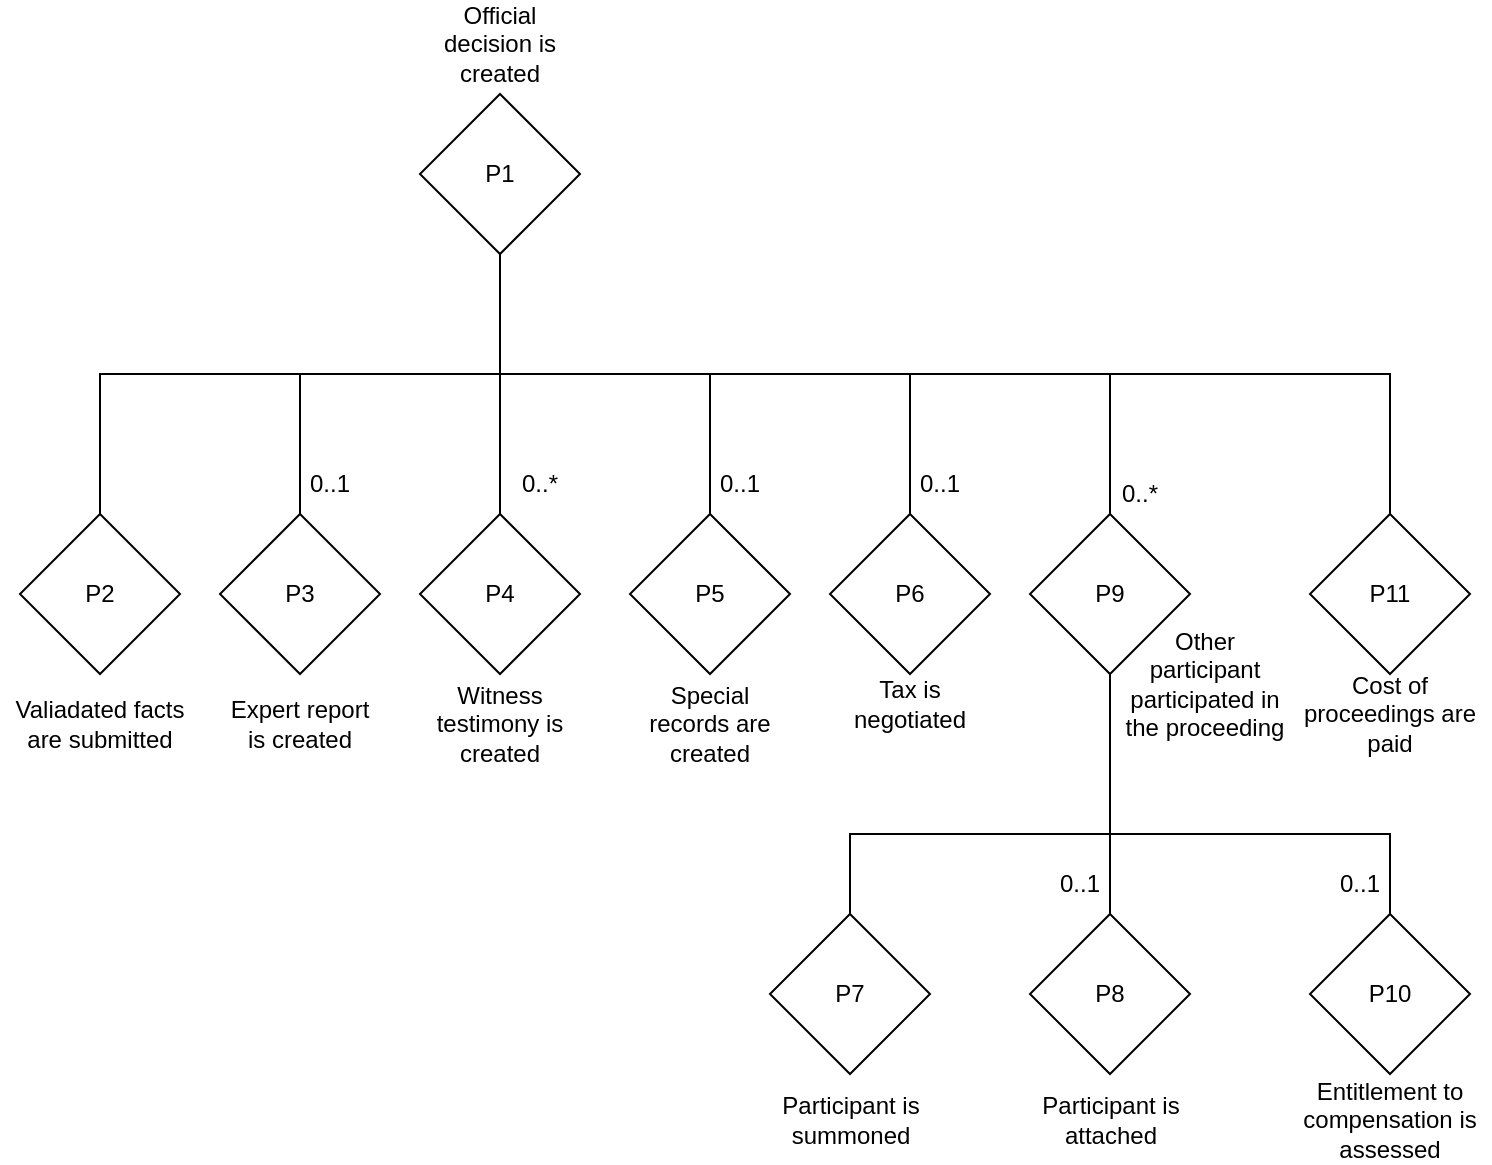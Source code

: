<mxfile version="20.8.5" type="google"><diagram id="liMgJg6WNxcFowSydeC9" name="Page-1"><mxGraphModel grid="1" page="1" gridSize="10" guides="1" tooltips="1" connect="1" arrows="1" fold="1" pageScale="1" pageWidth="827" pageHeight="1169" math="0" shadow="0"><root><mxCell id="0"/><mxCell id="1" parent="0"/><mxCell id="t2yHlB-I6tFvPWev6tcu-1" value="P1" style="rhombus;whiteSpace=wrap;html=1;" vertex="1" parent="1"><mxGeometry x="-280" y="-80" width="80" height="80" as="geometry"/></mxCell><mxCell id="t2yHlB-I6tFvPWev6tcu-43" style="edgeStyle=orthogonalEdgeStyle;rounded=0;orthogonalLoop=1;jettySize=auto;html=1;endArrow=none;endFill=0;entryX=0.5;entryY=1;entryDx=0;entryDy=0;exitX=0.5;exitY=0;exitDx=0;exitDy=0;" edge="1" parent="1" source="t2yHlB-I6tFvPWev6tcu-3" target="t2yHlB-I6tFvPWev6tcu-1"><mxGeometry relative="1" as="geometry"><mxPoint x="-80" y="260" as="targetPoint"/><Array as="points"><mxPoint x="-440" y="60"/><mxPoint x="-240" y="60"/></Array></mxGeometry></mxCell><mxCell id="t2yHlB-I6tFvPWev6tcu-3" value="P2" style="rhombus;whiteSpace=wrap;html=1;" vertex="1" parent="1"><mxGeometry x="-480" y="130" width="80" height="80" as="geometry"/></mxCell><mxCell id="t2yHlB-I6tFvPWev6tcu-42" style="edgeStyle=orthogonalEdgeStyle;rounded=0;orthogonalLoop=1;jettySize=auto;html=1;endArrow=none;endFill=0;" edge="1" parent="1" source="t2yHlB-I6tFvPWev6tcu-4"><mxGeometry relative="1" as="geometry"><mxPoint x="-340" y="60" as="targetPoint"/><Array as="points"><mxPoint x="-340" y="65"/></Array></mxGeometry></mxCell><mxCell id="t2yHlB-I6tFvPWev6tcu-4" value="P3" style="rhombus;whiteSpace=wrap;html=1;" vertex="1" parent="1"><mxGeometry x="-380" y="130" width="80" height="80" as="geometry"/></mxCell><mxCell id="qvNKge9X_Sd8Qf3Kg1_W-1" style="edgeStyle=orthogonalEdgeStyle;rounded=0;orthogonalLoop=1;jettySize=auto;html=1;endArrow=none;endFill=0;" edge="1" parent="1" source="t2yHlB-I6tFvPWev6tcu-5"><mxGeometry relative="1" as="geometry"><mxPoint x="-240" y="60" as="targetPoint"/></mxGeometry></mxCell><mxCell id="t2yHlB-I6tFvPWev6tcu-5" value="P4" style="rhombus;whiteSpace=wrap;html=1;" vertex="1" parent="1"><mxGeometry x="-280" y="130" width="80" height="80" as="geometry"/></mxCell><mxCell id="qvNKge9X_Sd8Qf3Kg1_W-4" style="edgeStyle=orthogonalEdgeStyle;rounded=0;orthogonalLoop=1;jettySize=auto;html=1;endArrow=none;endFill=0;" edge="1" parent="1" source="t2yHlB-I6tFvPWev6tcu-8"><mxGeometry relative="1" as="geometry"><mxPoint x="-240" y="60" as="targetPoint"/><Array as="points"><mxPoint x="-135" y="60"/></Array></mxGeometry></mxCell><mxCell id="t2yHlB-I6tFvPWev6tcu-8" value="P5" style="rhombus;whiteSpace=wrap;html=1;" vertex="1" parent="1"><mxGeometry x="-175" y="130" width="80" height="80" as="geometry"/></mxCell><mxCell id="qvNKge9X_Sd8Qf3Kg1_W-5" style="edgeStyle=orthogonalEdgeStyle;rounded=0;orthogonalLoop=1;jettySize=auto;html=1;endArrow=none;endFill=0;" edge="1" parent="1" source="t2yHlB-I6tFvPWev6tcu-9"><mxGeometry relative="1" as="geometry"><mxPoint x="-240" y="60" as="targetPoint"/><Array as="points"><mxPoint x="-35" y="60"/></Array></mxGeometry></mxCell><mxCell id="t2yHlB-I6tFvPWev6tcu-9" value="P6" style="rhombus;whiteSpace=wrap;html=1;" vertex="1" parent="1"><mxGeometry x="-75" y="130" width="80" height="80" as="geometry"/></mxCell><mxCell id="IILsUOJ8ZVxWDTHtAo_E-11" style="edgeStyle=orthogonalEdgeStyle;rounded=0;orthogonalLoop=1;jettySize=auto;html=1;entryX=0.5;entryY=1;entryDx=0;entryDy=0;endArrow=none;endFill=0;" edge="1" parent="1" source="t2yHlB-I6tFvPWev6tcu-10" target="IILsUOJ8ZVxWDTHtAo_E-4"><mxGeometry relative="1" as="geometry"><Array as="points"><mxPoint x="-65" y="290"/><mxPoint x="65" y="290"/></Array></mxGeometry></mxCell><mxCell id="t2yHlB-I6tFvPWev6tcu-10" value="P7" style="rhombus;whiteSpace=wrap;html=1;" vertex="1" parent="1"><mxGeometry x="-105" y="330" width="80" height="80" as="geometry"/></mxCell><mxCell id="IILsUOJ8ZVxWDTHtAo_E-10" style="edgeStyle=orthogonalEdgeStyle;rounded=0;orthogonalLoop=1;jettySize=auto;html=1;entryX=0.5;entryY=1;entryDx=0;entryDy=0;endArrow=none;endFill=0;" edge="1" parent="1" source="t2yHlB-I6tFvPWev6tcu-11" target="IILsUOJ8ZVxWDTHtAo_E-4"><mxGeometry relative="1" as="geometry"/></mxCell><mxCell id="t2yHlB-I6tFvPWev6tcu-11" value="P8" style="rhombus;whiteSpace=wrap;html=1;" vertex="1" parent="1"><mxGeometry x="25" y="330" width="80" height="80" as="geometry"/></mxCell><mxCell id="t2yHlB-I6tFvPWev6tcu-15" value="P10" style="rhombus;whiteSpace=wrap;html=1;" vertex="1" parent="1"><mxGeometry x="165" y="330" width="80" height="80" as="geometry"/></mxCell><mxCell id="qvNKge9X_Sd8Qf3Kg1_W-9" style="edgeStyle=orthogonalEdgeStyle;rounded=0;orthogonalLoop=1;jettySize=auto;html=1;endArrow=none;endFill=0;" edge="1" parent="1" source="t2yHlB-I6tFvPWev6tcu-16"><mxGeometry relative="1" as="geometry"><mxPoint x="65" y="70" as="targetPoint"/><Array as="points"><mxPoint x="205" y="60"/><mxPoint x="65" y="60"/></Array></mxGeometry></mxCell><mxCell id="t2yHlB-I6tFvPWev6tcu-16" value="P11" style="rhombus;whiteSpace=wrap;html=1;" vertex="1" parent="1"><mxGeometry x="165" y="130" width="80" height="80" as="geometry"/></mxCell><mxCell id="t2yHlB-I6tFvPWev6tcu-17" value="Valiadated facts are submitted" style="text;html=1;strokeColor=none;fillColor=none;align=center;verticalAlign=middle;whiteSpace=wrap;rounded=0;" vertex="1" parent="1"><mxGeometry x="-490" y="225" width="100" height="20" as="geometry"/></mxCell><mxCell id="t2yHlB-I6tFvPWev6tcu-20" value="Expert report is created" style="text;html=1;strokeColor=none;fillColor=none;align=center;verticalAlign=middle;whiteSpace=wrap;rounded=0;" vertex="1" parent="1"><mxGeometry x="-380" y="225" width="80" height="20" as="geometry"/></mxCell><mxCell id="t2yHlB-I6tFvPWev6tcu-21" value="Witness testimony is created" style="text;html=1;strokeColor=none;fillColor=none;align=center;verticalAlign=middle;whiteSpace=wrap;rounded=0;" vertex="1" parent="1"><mxGeometry x="-285" y="225" width="90" height="20" as="geometry"/></mxCell><mxCell id="t2yHlB-I6tFvPWev6tcu-23" value="Tax is negotiated" style="text;html=1;strokeColor=none;fillColor=none;align=center;verticalAlign=middle;whiteSpace=wrap;rounded=0;" vertex="1" parent="1"><mxGeometry x="-60" y="215" width="50" height="20" as="geometry"/></mxCell><mxCell id="t2yHlB-I6tFvPWev6tcu-24" value="Participant is summoned" style="text;html=1;strokeColor=none;fillColor=none;align=center;verticalAlign=middle;whiteSpace=wrap;rounded=0;" vertex="1" parent="1"><mxGeometry x="-107.5" y="423" width="85" height="20" as="geometry"/></mxCell><mxCell id="t2yHlB-I6tFvPWev6tcu-25" value="Participant is attached" style="text;html=1;strokeColor=none;fillColor=none;align=center;verticalAlign=middle;whiteSpace=wrap;rounded=0;" vertex="1" parent="1"><mxGeometry x="27.5" y="423" width="75" height="20" as="geometry"/></mxCell><mxCell id="t2yHlB-I6tFvPWev6tcu-26" value="Official decision is created" style="text;html=1;strokeColor=none;fillColor=none;align=center;verticalAlign=middle;whiteSpace=wrap;rounded=0;" vertex="1" parent="1"><mxGeometry x="-270" y="-115" width="60" height="20" as="geometry"/></mxCell><mxCell id="t2yHlB-I6tFvPWev6tcu-29" value="Entitlement to compensation is assessed" style="text;html=1;strokeColor=none;fillColor=none;align=center;verticalAlign=middle;whiteSpace=wrap;rounded=0;" vertex="1" parent="1"><mxGeometry x="155" y="423" width="100" height="20" as="geometry"/></mxCell><mxCell id="t2yHlB-I6tFvPWev6tcu-30" value="Cost of proceedings are paid" style="text;html=1;strokeColor=none;fillColor=none;align=center;verticalAlign=middle;whiteSpace=wrap;rounded=0;" vertex="1" parent="1"><mxGeometry x="155" y="215" width="100" height="30" as="geometry"/></mxCell><mxCell id="qvNKge9X_Sd8Qf3Kg1_W-2" value="Special records are created" style="text;html=1;strokeColor=none;fillColor=none;align=center;verticalAlign=middle;whiteSpace=wrap;rounded=0;" vertex="1" parent="1"><mxGeometry x="-175" y="220" width="80" height="30" as="geometry"/></mxCell><mxCell id="qvNKge9X_Sd8Qf3Kg1_W-3" style="edgeStyle=orthogonalEdgeStyle;rounded=0;orthogonalLoop=1;jettySize=auto;html=1;exitX=0.5;exitY=1;exitDx=0;exitDy=0;endArrow=none;endFill=0;" edge="1" parent="1"><mxGeometry relative="1" as="geometry"><mxPoint x="125" y="320" as="sourcePoint"/><mxPoint x="125" y="320" as="targetPoint"/></mxGeometry></mxCell><mxCell id="qvNKge9X_Sd8Qf3Kg1_W-10" value="0..1" style="text;html=1;strokeColor=none;fillColor=none;align=center;verticalAlign=middle;whiteSpace=wrap;rounded=0;" vertex="1" parent="1"><mxGeometry x="35" y="300" width="30" height="30" as="geometry"/></mxCell><mxCell id="qvNKge9X_Sd8Qf3Kg1_W-11" value="0..1" style="text;html=1;strokeColor=none;fillColor=none;align=center;verticalAlign=middle;whiteSpace=wrap;rounded=0;" vertex="1" parent="1"><mxGeometry x="-340" y="100" width="30" height="30" as="geometry"/></mxCell><mxCell id="qvNKge9X_Sd8Qf3Kg1_W-12" value="0..1" style="text;html=1;strokeColor=none;fillColor=none;align=center;verticalAlign=middle;whiteSpace=wrap;rounded=0;" vertex="1" parent="1"><mxGeometry x="-35" y="100" width="30" height="30" as="geometry"/></mxCell><mxCell id="qvNKge9X_Sd8Qf3Kg1_W-13" value="0..1" style="text;html=1;strokeColor=none;fillColor=none;align=center;verticalAlign=middle;whiteSpace=wrap;rounded=0;" vertex="1" parent="1"><mxGeometry x="-135" y="100" width="30" height="30" as="geometry"/></mxCell><mxCell id="qvNKge9X_Sd8Qf3Kg1_W-14" value="0..*" style="text;html=1;strokeColor=none;fillColor=none;align=center;verticalAlign=middle;whiteSpace=wrap;rounded=0;" vertex="1" parent="1"><mxGeometry x="-235" y="100" width="30" height="30" as="geometry"/></mxCell><mxCell id="IILsUOJ8ZVxWDTHtAo_E-6" style="edgeStyle=orthogonalEdgeStyle;rounded=0;orthogonalLoop=1;jettySize=auto;html=1;endArrow=none;endFill=0;" edge="1" parent="1" source="IILsUOJ8ZVxWDTHtAo_E-4"><mxGeometry relative="1" as="geometry"><mxPoint x="-35" y="60" as="targetPoint"/><Array as="points"><mxPoint x="65" y="60"/></Array></mxGeometry></mxCell><mxCell id="IILsUOJ8ZVxWDTHtAo_E-9" style="edgeStyle=orthogonalEdgeStyle;rounded=0;orthogonalLoop=1;jettySize=auto;html=1;entryX=0.5;entryY=0;entryDx=0;entryDy=0;endArrow=none;endFill=0;" edge="1" parent="1" source="IILsUOJ8ZVxWDTHtAo_E-4" target="t2yHlB-I6tFvPWev6tcu-15"><mxGeometry relative="1" as="geometry"><Array as="points"><mxPoint x="65" y="290"/><mxPoint x="205" y="290"/></Array></mxGeometry></mxCell><mxCell id="IILsUOJ8ZVxWDTHtAo_E-4" value="P9" style="rhombus;whiteSpace=wrap;html=1;" vertex="1" parent="1"><mxGeometry x="25" y="130" width="80" height="80" as="geometry"/></mxCell><mxCell id="IILsUOJ8ZVxWDTHtAo_E-5" value="Other participant participated in the proceeding" style="text;html=1;strokeColor=none;fillColor=none;align=center;verticalAlign=middle;whiteSpace=wrap;rounded=0;" vertex="1" parent="1"><mxGeometry x="70" y="205" width="85" height="20" as="geometry"/></mxCell><mxCell id="IILsUOJ8ZVxWDTHtAo_E-8" value="0..*" style="text;html=1;strokeColor=none;fillColor=none;align=center;verticalAlign=middle;whiteSpace=wrap;rounded=0;" vertex="1" parent="1"><mxGeometry x="65" y="105" width="30" height="30" as="geometry"/></mxCell><mxCell id="IILsUOJ8ZVxWDTHtAo_E-12" value="0..1" style="text;html=1;strokeColor=none;fillColor=none;align=center;verticalAlign=middle;whiteSpace=wrap;rounded=0;" vertex="1" parent="1"><mxGeometry x="175" y="300" width="30" height="30" as="geometry"/></mxCell></root></mxGraphModel></diagram></mxfile>